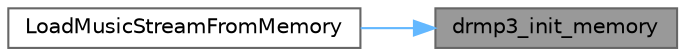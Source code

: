 digraph "drmp3_init_memory"
{
 // LATEX_PDF_SIZE
  bgcolor="transparent";
  edge [fontname=Helvetica,fontsize=10,labelfontname=Helvetica,labelfontsize=10];
  node [fontname=Helvetica,fontsize=10,shape=box,height=0.2,width=0.4];
  rankdir="RL";
  Node1 [id="Node000001",label="drmp3_init_memory",height=0.2,width=0.4,color="gray40", fillcolor="grey60", style="filled", fontcolor="black",tooltip=" "];
  Node1 -> Node2 [id="edge3_Node000001_Node000002",dir="back",color="steelblue1",style="solid",tooltip=" "];
  Node2 [id="Node000002",label="LoadMusicStreamFromMemory",height=0.2,width=0.4,color="grey40", fillcolor="white", style="filled",URL="$_classes_2lib_2raudio_8c.html#ae19ff6089f9b8a337109d7128da7e958",tooltip=" "];
}
